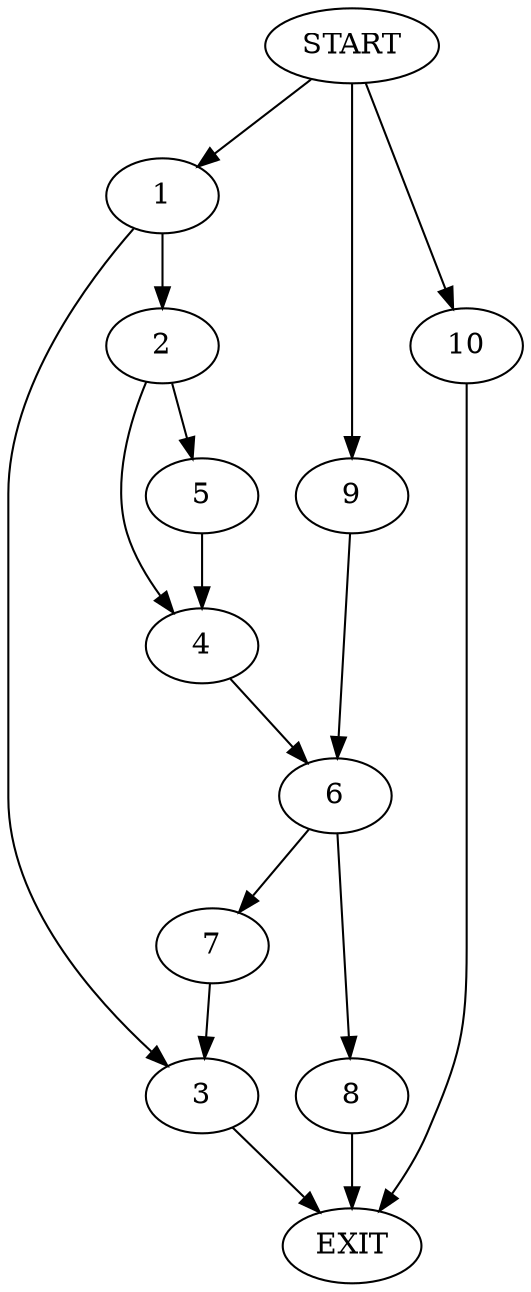 digraph {
0 [label="START"]
11 [label="EXIT"]
0 -> 1
1 -> 2
1 -> 3
3 -> 11
2 -> 4
2 -> 5
5 -> 4
4 -> 6
6 -> 7
6 -> 8
0 -> 9
9 -> 6
8 -> 11
7 -> 3
0 -> 10
10 -> 11
}
